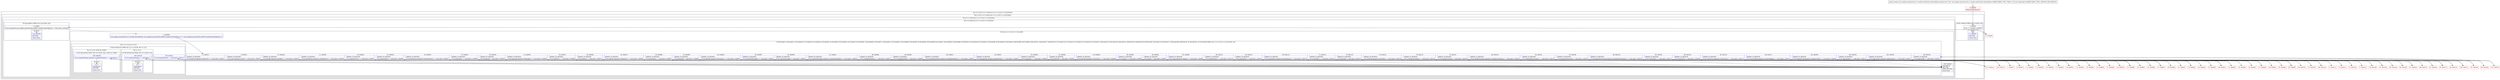 digraph "CFG forcom.mapbox.api.directions.v5.models.$AutoValue_RouteOptions.equals(Ljava\/lang\/Object;)Z" {
subgraph cluster_Region_16610569 {
label = "R(1:(2:(1:2)|(1:(2:(1:110)|(3:5|(1:(1:(1:111))(1:(1:112)))|109)))))";
node [shape=record,color=blue];
subgraph cluster_Region_1303782211 {
label = "R(2:(1:2)|(1:(2:(1:110)|(3:5|(1:(1:(1:111))(1:(1:112)))|109))))";
node [shape=record,color=blue];
subgraph cluster_IfRegion_1810165388 {
label = "IF [B:1:0x0001] THEN: R(1:2) ELSE: null";
node [shape=record,color=blue];
Node_1 [shape=record,label="{1\:\ 0x0001|if (r5 == r4) goto L_0x0003\l}"];
subgraph cluster_Region_1485652743 {
label = "R(1:2)";
node [shape=record,color=blue];
Node_2 [shape=record,label="{2\:\ 0x0003|RETURN\l|return true\l}"];
}
}
subgraph cluster_Region_867381282 {
label = "R(1:(2:(1:110)|(3:5|(1:(1:(1:111))(1:(1:112)))|109)))";
node [shape=record,color=blue];
subgraph cluster_Region_1331933484 {
label = "R(2:(1:110)|(3:5|(1:(1:(1:111))(1:(1:112)))|109))";
node [shape=record,color=blue];
subgraph cluster_IfRegion_54507202 {
label = "IF [B:4:0x0007] THEN: R(1:110) ELSE: null";
node [shape=record,color=blue];
Node_4 [shape=record,label="{4\:\ 0x0007|if ((r5 instanceof com.mapbox.api.directions.p008v5.models.RouteOptions) != true) goto L_0x01bb\l}"];
subgraph cluster_Region_823679193 {
label = "R(1:110)";
node [shape=record,color=blue];
Node_110 [shape=record,label="{110\:\ 0x01bb|RETURN\l|return false\l}"];
}
}
subgraph cluster_Region_1277022583 {
label = "R(3:5|(1:(1:(1:111))(1:(1:112)))|109)";
node [shape=record,color=blue];
Node_5 [shape=record,label="{5\:\ 0x0009|com.mapbox.api.directions.v5.models.RouteOptions com.mapbox.api.directions.p008v5.models.RouteOptions r5 = (com.mapbox.api.directions.p008v5.models.RouteOptions) r5\l}"];
subgraph cluster_IfRegion_490230240 {
label = "IF [B:6:0x0015, B:8:0x0021, B:10:0x002d, B:12:0x0039, B:14:0x003d, B:16:0x0043, B:18:0x0050, B:20:0x0054, B:22:0x005a, B:24:0x0067, B:26:0x006b, B:28:0x0071, B:30:0x007e, B:32:0x0082, B:34:0x0088, B:36:0x0095, B:38:0x0099, B:40:0x009f, B:42:0x00ac, B:44:0x00b0, B:46:0x00b6, B:48:0x00c3, B:50:0x00cf, B:52:0x00d3, B:54:0x00d9, B:56:0x00e6, B:58:0x00ea, B:60:0x00f0, B:62:0x00fd, B:64:0x0101, B:66:0x0107, B:68:0x0114, B:70:0x0118, B:72:0x011e, B:74:0x012b, B:76:0x012f, B:78:0x0135, B:80:0x0142, B:82:0x0146, B:84:0x014c, B:86:0x0159, B:88:0x015d, B:90:0x0163, B:92:0x0170, B:94:0x017c, B:96:0x0188, B:98:0x018c, B:100:0x0192, B:102:0x019f] THEN: R(1:(1:(1:111))(1:(1:112))) ELSE: null";
node [shape=record,color=blue];
Node_6 [shape=record,label="{6\:\ 0x0015|ADDED_TO_REGION\l|if (r4.baseUrl.equals(r5.baseUrl()) == true) goto L_0x0017\l}"];
Node_8 [shape=record,label="{8\:\ 0x0021|ADDED_TO_REGION\l|if (r4.user.equals(r5.user()) == true) goto L_0x0023\l}"];
Node_10 [shape=record,label="{10\:\ 0x002d|ADDED_TO_REGION\l|if (r4.profile.equals(r5.profile()) == true) goto L_0x002f\l}"];
Node_12 [shape=record,label="{12\:\ 0x0039|ADDED_TO_REGION\l|if (r4.coordinates.equals(r5.coordinates()) == true) goto L_0x003b\l}"];
Node_14 [shape=record,label="{14\:\ 0x003d|ADDED_TO_REGION\l|if (r4.alternatives != null) goto L_0x0046\l}"];
Node_16 [shape=record,label="{16\:\ 0x0043|ADDED_TO_REGION\l|if (r5.alternatives() == null) goto L_0x0052\l}"];
Node_18 [shape=record,label="{18\:\ 0x0050|ADDED_TO_REGION\l|if (r4.alternatives.equals(r5.alternatives()) == true) goto L_0x0052\l}"];
Node_20 [shape=record,label="{20\:\ 0x0054|ADDED_TO_REGION\l|if (r4.language != null) goto L_0x005d\l}"];
Node_22 [shape=record,label="{22\:\ 0x005a|ADDED_TO_REGION\l|if (r5.language() == null) goto L_0x0069\l}"];
Node_24 [shape=record,label="{24\:\ 0x0067|ADDED_TO_REGION\l|if (r4.language.equals(r5.language()) == true) goto L_0x0069\l}"];
Node_26 [shape=record,label="{26\:\ 0x006b|ADDED_TO_REGION\l|if (r4.radiuses != null) goto L_0x0074\l}"];
Node_28 [shape=record,label="{28\:\ 0x0071|ADDED_TO_REGION\l|if (r5.radiuses() == null) goto L_0x0080\l}"];
Node_30 [shape=record,label="{30\:\ 0x007e|ADDED_TO_REGION\l|if (r4.radiuses.equals(r5.radiuses()) == true) goto L_0x0080\l}"];
Node_32 [shape=record,label="{32\:\ 0x0082|ADDED_TO_REGION\l|if (r4.bearings != null) goto L_0x008b\l}"];
Node_34 [shape=record,label="{34\:\ 0x0088|ADDED_TO_REGION\l|if (r5.bearings() == null) goto L_0x0097\l}"];
Node_36 [shape=record,label="{36\:\ 0x0095|ADDED_TO_REGION\l|if (r4.bearings.equals(r5.bearings()) == true) goto L_0x0097\l}"];
Node_38 [shape=record,label="{38\:\ 0x0099|ADDED_TO_REGION\l|if (r4.continueStraight != null) goto L_0x00a2\l}"];
Node_40 [shape=record,label="{40\:\ 0x009f|ADDED_TO_REGION\l|if (r5.continueStraight() == null) goto L_0x00ae\l}"];
Node_42 [shape=record,label="{42\:\ 0x00ac|ADDED_TO_REGION\l|if (r4.continueStraight.equals(r5.continueStraight()) == true) goto L_0x00ae\l}"];
Node_44 [shape=record,label="{44\:\ 0x00b0|ADDED_TO_REGION\l|if (r4.roundaboutExits != null) goto L_0x00b9\l}"];
Node_46 [shape=record,label="{46\:\ 0x00b6|ADDED_TO_REGION\l|if (r5.roundaboutExits() == null) goto L_0x00c5\l}"];
Node_48 [shape=record,label="{48\:\ 0x00c3|ADDED_TO_REGION\l|if (r4.roundaboutExits.equals(r5.roundaboutExits()) == true) goto L_0x00c5\l}"];
Node_50 [shape=record,label="{50\:\ 0x00cf|ADDED_TO_REGION\l|if (r4.geometries.equals(r5.geometries()) == true) goto L_0x00d1\l}"];
Node_52 [shape=record,label="{52\:\ 0x00d3|ADDED_TO_REGION\l|if (r4.overview != null) goto L_0x00dc\l}"];
Node_54 [shape=record,label="{54\:\ 0x00d9|ADDED_TO_REGION\l|if (r5.overview() == null) goto L_0x00e8\l}"];
Node_56 [shape=record,label="{56\:\ 0x00e6|ADDED_TO_REGION\l|if (r4.overview.equals(r5.overview()) == true) goto L_0x00e8\l}"];
Node_58 [shape=record,label="{58\:\ 0x00ea|ADDED_TO_REGION\l|if (r4.steps != null) goto L_0x00f3\l}"];
Node_60 [shape=record,label="{60\:\ 0x00f0|ADDED_TO_REGION\l|if (r5.steps() == null) goto L_0x00ff\l}"];
Node_62 [shape=record,label="{62\:\ 0x00fd|ADDED_TO_REGION\l|if (r4.steps.equals(r5.steps()) == true) goto L_0x00ff\l}"];
Node_64 [shape=record,label="{64\:\ 0x0101|ADDED_TO_REGION\l|if (r4.annotations != null) goto L_0x010a\l}"];
Node_66 [shape=record,label="{66\:\ 0x0107|ADDED_TO_REGION\l|if (r5.annotations() == null) goto L_0x0116\l}"];
Node_68 [shape=record,label="{68\:\ 0x0114|ADDED_TO_REGION\l|if (r4.annotations.equals(r5.annotations()) == true) goto L_0x0116\l}"];
Node_70 [shape=record,label="{70\:\ 0x0118|ADDED_TO_REGION\l|if (r4.exclude != null) goto L_0x0121\l}"];
Node_72 [shape=record,label="{72\:\ 0x011e|ADDED_TO_REGION\l|if (r5.exclude() == null) goto L_0x012d\l}"];
Node_74 [shape=record,label="{74\:\ 0x012b|ADDED_TO_REGION\l|if (r4.exclude.equals(r5.exclude()) == true) goto L_0x012d\l}"];
Node_76 [shape=record,label="{76\:\ 0x012f|ADDED_TO_REGION\l|if (r4.voiceInstructions != null) goto L_0x0138\l}"];
Node_78 [shape=record,label="{78\:\ 0x0135|ADDED_TO_REGION\l|if (r5.voiceInstructions() == null) goto L_0x0144\l}"];
Node_80 [shape=record,label="{80\:\ 0x0142|ADDED_TO_REGION\l|if (r4.voiceInstructions.equals(r5.voiceInstructions()) == true) goto L_0x0144\l}"];
Node_82 [shape=record,label="{82\:\ 0x0146|ADDED_TO_REGION\l|if (r4.bannerInstructions != null) goto L_0x014f\l}"];
Node_84 [shape=record,label="{84\:\ 0x014c|ADDED_TO_REGION\l|if (r5.bannerInstructions() == null) goto L_0x015b\l}"];
Node_86 [shape=record,label="{86\:\ 0x0159|ADDED_TO_REGION\l|if (r4.bannerInstructions.equals(r5.bannerInstructions()) == true) goto L_0x015b\l}"];
Node_88 [shape=record,label="{88\:\ 0x015d|ADDED_TO_REGION\l|if (r4.voiceUnits != null) goto L_0x0166\l}"];
Node_90 [shape=record,label="{90\:\ 0x0163|ADDED_TO_REGION\l|if (r5.voiceUnits() == null) goto L_0x0172\l}"];
Node_92 [shape=record,label="{92\:\ 0x0170|ADDED_TO_REGION\l|if (r4.voiceUnits.equals(r5.voiceUnits()) == true) goto L_0x0172\l}"];
Node_94 [shape=record,label="{94\:\ 0x017c|ADDED_TO_REGION\l|if (r4.accessToken.equals(r5.accessToken()) == true) goto L_0x017e\l}"];
Node_96 [shape=record,label="{96\:\ 0x0188|ADDED_TO_REGION\l|if (r4.requestUuid.equals(r5.requestUuid()) == true) goto L_0x018a\l}"];
Node_98 [shape=record,label="{98\:\ 0x018c|ADDED_TO_REGION\l|if (r4.approaches != null) goto L_0x0195\l}"];
Node_100 [shape=record,label="{100\:\ 0x0192|ADDED_TO_REGION\l|if (r5.approaches() == null) goto L_0x01a1\l}"];
Node_102 [shape=record,label="{102\:\ 0x019f|ADDED_TO_REGION\l|if (r4.approaches.equals(r5.approaches()) == true) goto L_0x01a1\l}"];
subgraph cluster_Region_453008632 {
label = "R(1:(1:(1:111))(1:(1:112)))";
node [shape=record,color=blue];
subgraph cluster_IfRegion_1228436581 {
label = "IF [B:104:0x01a3] THEN: R(1:(1:111)) ELSE: R(1:(1:112))";
node [shape=record,color=blue];
Node_104 [shape=record,label="{104\:\ 0x01a3|if (r4.waypointNames == null) goto L_0x01a5\l}"];
subgraph cluster_Region_927945254 {
label = "R(1:(1:111))";
node [shape=record,color=blue];
subgraph cluster_IfRegion_1526472588 {
label = "IF [B:106:0x01a9] THEN: R(1:111) ELSE: null";
node [shape=record,color=blue];
Node_106 [shape=record,label="{106\:\ 0x01a9|if (r5.waypointNames() == null) goto L_?\l}"];
subgraph cluster_Region_1155664518 {
label = "R(1:111)";
node [shape=record,color=blue];
Node_111 [shape=record,label="{111\:\ ?|SYNTHETIC\lRETURN\l|return true\l}"];
}
}
}
subgraph cluster_Region_1570531710 {
label = "R(1:(1:112)) | ELSE_IF_CHAIN\l";
node [shape=record,color=blue];
subgraph cluster_IfRegion_49057525 {
label = "IF [B:108:0x01b6] THEN: R(1:112) ELSE: null | ELSE_IF_CHAIN\l";
node [shape=record,color=blue];
Node_108 [shape=record,label="{108\:\ 0x01b6|if (r4.waypointNames.equals(r5.waypointNames()) == true) goto L_?\l}"];
subgraph cluster_Region_1468900852 {
label = "R(1:112)";
node [shape=record,color=blue];
Node_112 [shape=record,label="{112\:\ ?|SYNTHETIC\lRETURN\l|return true\l}"];
}
}
}
}
}
}
Node_109 [shape=record,label="{109\:\ 0x01b9|SYNTHETIC\lRETURN\lORIG_RETURN\l|return false\l}"];
}
}
}
}
}
Node_0 [shape=record,color=red,label="{0\:\ 0x0000|MTH_ENTER_BLOCK\l}"];
Node_3 [shape=record,color=red,label="{3\:\ 0x0004}"];
Node_7 [shape=record,color=red,label="{7\:\ 0x0017}"];
Node_9 [shape=record,color=red,label="{9\:\ 0x0023}"];
Node_11 [shape=record,color=red,label="{11\:\ 0x002f}"];
Node_13 [shape=record,color=red,label="{13\:\ 0x003b}"];
Node_15 [shape=record,color=red,label="{15\:\ 0x003f}"];
Node_17 [shape=record,color=red,label="{17\:\ 0x0046}"];
Node_19 [shape=record,color=red,label="{19\:\ 0x0052}"];
Node_21 [shape=record,color=red,label="{21\:\ 0x0056}"];
Node_23 [shape=record,color=red,label="{23\:\ 0x005d}"];
Node_25 [shape=record,color=red,label="{25\:\ 0x0069}"];
Node_27 [shape=record,color=red,label="{27\:\ 0x006d}"];
Node_29 [shape=record,color=red,label="{29\:\ 0x0074}"];
Node_31 [shape=record,color=red,label="{31\:\ 0x0080}"];
Node_33 [shape=record,color=red,label="{33\:\ 0x0084}"];
Node_35 [shape=record,color=red,label="{35\:\ 0x008b}"];
Node_37 [shape=record,color=red,label="{37\:\ 0x0097}"];
Node_39 [shape=record,color=red,label="{39\:\ 0x009b}"];
Node_41 [shape=record,color=red,label="{41\:\ 0x00a2}"];
Node_43 [shape=record,color=red,label="{43\:\ 0x00ae}"];
Node_45 [shape=record,color=red,label="{45\:\ 0x00b2}"];
Node_47 [shape=record,color=red,label="{47\:\ 0x00b9}"];
Node_49 [shape=record,color=red,label="{49\:\ 0x00c5}"];
Node_51 [shape=record,color=red,label="{51\:\ 0x00d1}"];
Node_53 [shape=record,color=red,label="{53\:\ 0x00d5}"];
Node_55 [shape=record,color=red,label="{55\:\ 0x00dc}"];
Node_57 [shape=record,color=red,label="{57\:\ 0x00e8}"];
Node_59 [shape=record,color=red,label="{59\:\ 0x00ec}"];
Node_61 [shape=record,color=red,label="{61\:\ 0x00f3}"];
Node_63 [shape=record,color=red,label="{63\:\ 0x00ff}"];
Node_65 [shape=record,color=red,label="{65\:\ 0x0103}"];
Node_67 [shape=record,color=red,label="{67\:\ 0x010a}"];
Node_69 [shape=record,color=red,label="{69\:\ 0x0116}"];
Node_71 [shape=record,color=red,label="{71\:\ 0x011a}"];
Node_73 [shape=record,color=red,label="{73\:\ 0x0121}"];
Node_75 [shape=record,color=red,label="{75\:\ 0x012d}"];
Node_77 [shape=record,color=red,label="{77\:\ 0x0131}"];
Node_79 [shape=record,color=red,label="{79\:\ 0x0138}"];
Node_81 [shape=record,color=red,label="{81\:\ 0x0144}"];
Node_83 [shape=record,color=red,label="{83\:\ 0x0148}"];
Node_85 [shape=record,color=red,label="{85\:\ 0x014f}"];
Node_87 [shape=record,color=red,label="{87\:\ 0x015b}"];
Node_89 [shape=record,color=red,label="{89\:\ 0x015f}"];
Node_91 [shape=record,color=red,label="{91\:\ 0x0166}"];
Node_93 [shape=record,color=red,label="{93\:\ 0x0172}"];
Node_95 [shape=record,color=red,label="{95\:\ 0x017e}"];
Node_97 [shape=record,color=red,label="{97\:\ 0x018a}"];
Node_99 [shape=record,color=red,label="{99\:\ 0x018e}"];
Node_101 [shape=record,color=red,label="{101\:\ 0x0195}"];
Node_103 [shape=record,color=red,label="{103\:\ 0x01a1}"];
Node_105 [shape=record,color=red,label="{105\:\ 0x01a5}"];
Node_107 [shape=record,color=red,label="{107\:\ 0x01ac}"];
MethodNode[shape=record,label="{public boolean com.mapbox.api.directions.v5.models.$AutoValue_RouteOptions.equals((r4v0 'this' com.mapbox.api.directions.v5.models.$AutoValue_RouteOptions A[IMMUTABLE_TYPE, THIS]), (r5v0 java.lang.Object A[IMMUTABLE_TYPE, METHOD_ARGUMENT])) }"];
MethodNode -> Node_0;
Node_1 -> Node_2;
Node_1 -> Node_3[style=dashed];
Node_4 -> Node_5[style=dashed];
Node_4 -> Node_110;
Node_5 -> Node_6;
Node_6 -> Node_7;
Node_6 -> Node_109[style=dashed];
Node_8 -> Node_9;
Node_8 -> Node_109[style=dashed];
Node_10 -> Node_11;
Node_10 -> Node_109[style=dashed];
Node_12 -> Node_13;
Node_12 -> Node_109[style=dashed];
Node_14 -> Node_15[style=dashed];
Node_14 -> Node_17;
Node_16 -> Node_109[style=dashed];
Node_16 -> Node_19;
Node_18 -> Node_19;
Node_18 -> Node_109[style=dashed];
Node_20 -> Node_21[style=dashed];
Node_20 -> Node_23;
Node_22 -> Node_109[style=dashed];
Node_22 -> Node_25;
Node_24 -> Node_25;
Node_24 -> Node_109[style=dashed];
Node_26 -> Node_27[style=dashed];
Node_26 -> Node_29;
Node_28 -> Node_109[style=dashed];
Node_28 -> Node_31;
Node_30 -> Node_31;
Node_30 -> Node_109[style=dashed];
Node_32 -> Node_33[style=dashed];
Node_32 -> Node_35;
Node_34 -> Node_109[style=dashed];
Node_34 -> Node_37;
Node_36 -> Node_37;
Node_36 -> Node_109[style=dashed];
Node_38 -> Node_39[style=dashed];
Node_38 -> Node_41;
Node_40 -> Node_109[style=dashed];
Node_40 -> Node_43;
Node_42 -> Node_43;
Node_42 -> Node_109[style=dashed];
Node_44 -> Node_45[style=dashed];
Node_44 -> Node_47;
Node_46 -> Node_109[style=dashed];
Node_46 -> Node_49;
Node_48 -> Node_49;
Node_48 -> Node_109[style=dashed];
Node_50 -> Node_51;
Node_50 -> Node_109[style=dashed];
Node_52 -> Node_53[style=dashed];
Node_52 -> Node_55;
Node_54 -> Node_109[style=dashed];
Node_54 -> Node_57;
Node_56 -> Node_57;
Node_56 -> Node_109[style=dashed];
Node_58 -> Node_59[style=dashed];
Node_58 -> Node_61;
Node_60 -> Node_109[style=dashed];
Node_60 -> Node_63;
Node_62 -> Node_63;
Node_62 -> Node_109[style=dashed];
Node_64 -> Node_65[style=dashed];
Node_64 -> Node_67;
Node_66 -> Node_109[style=dashed];
Node_66 -> Node_69;
Node_68 -> Node_69;
Node_68 -> Node_109[style=dashed];
Node_70 -> Node_71[style=dashed];
Node_70 -> Node_73;
Node_72 -> Node_109[style=dashed];
Node_72 -> Node_75;
Node_74 -> Node_75;
Node_74 -> Node_109[style=dashed];
Node_76 -> Node_77[style=dashed];
Node_76 -> Node_79;
Node_78 -> Node_109[style=dashed];
Node_78 -> Node_81;
Node_80 -> Node_81;
Node_80 -> Node_109[style=dashed];
Node_82 -> Node_83[style=dashed];
Node_82 -> Node_85;
Node_84 -> Node_109[style=dashed];
Node_84 -> Node_87;
Node_86 -> Node_87;
Node_86 -> Node_109[style=dashed];
Node_88 -> Node_89[style=dashed];
Node_88 -> Node_91;
Node_90 -> Node_109[style=dashed];
Node_90 -> Node_93;
Node_92 -> Node_93;
Node_92 -> Node_109[style=dashed];
Node_94 -> Node_95;
Node_94 -> Node_109[style=dashed];
Node_96 -> Node_97;
Node_96 -> Node_109[style=dashed];
Node_98 -> Node_99[style=dashed];
Node_98 -> Node_101;
Node_100 -> Node_109[style=dashed];
Node_100 -> Node_103;
Node_102 -> Node_103;
Node_102 -> Node_109[style=dashed];
Node_104 -> Node_105;
Node_104 -> Node_107[style=dashed];
Node_106 -> Node_109[style=dashed];
Node_106 -> Node_111;
Node_108 -> Node_109[style=dashed];
Node_108 -> Node_112;
Node_0 -> Node_1;
Node_3 -> Node_4;
Node_7 -> Node_8;
Node_9 -> Node_10;
Node_11 -> Node_12;
Node_13 -> Node_14;
Node_15 -> Node_16;
Node_17 -> Node_18;
Node_19 -> Node_20;
Node_21 -> Node_22;
Node_23 -> Node_24;
Node_25 -> Node_26;
Node_27 -> Node_28;
Node_29 -> Node_30;
Node_31 -> Node_32;
Node_33 -> Node_34;
Node_35 -> Node_36;
Node_37 -> Node_38;
Node_39 -> Node_40;
Node_41 -> Node_42;
Node_43 -> Node_44;
Node_45 -> Node_46;
Node_47 -> Node_48;
Node_49 -> Node_50;
Node_51 -> Node_52;
Node_53 -> Node_54;
Node_55 -> Node_56;
Node_57 -> Node_58;
Node_59 -> Node_60;
Node_61 -> Node_62;
Node_63 -> Node_64;
Node_65 -> Node_66;
Node_67 -> Node_68;
Node_69 -> Node_70;
Node_71 -> Node_72;
Node_73 -> Node_74;
Node_75 -> Node_76;
Node_77 -> Node_78;
Node_79 -> Node_80;
Node_81 -> Node_82;
Node_83 -> Node_84;
Node_85 -> Node_86;
Node_87 -> Node_88;
Node_89 -> Node_90;
Node_91 -> Node_92;
Node_93 -> Node_94;
Node_95 -> Node_96;
Node_97 -> Node_98;
Node_99 -> Node_100;
Node_101 -> Node_102;
Node_103 -> Node_104;
Node_105 -> Node_106;
Node_107 -> Node_108;
}

